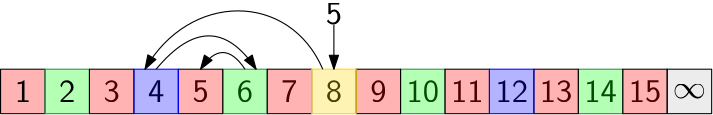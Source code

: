 <?xml version="1.0"?>
<!DOCTYPE ipe SYSTEM "ipe.dtd">
<ipe version="70218" creator="Ipe 7.2.30">
<info created="D:20251003003517" modified="D:20251003031854"/>
<ipestyle name="basic">
<symbol name="arrow/arc(spx)">
<path stroke="sym-stroke" fill="sym-stroke" pen="sym-pen">
0 0 m
-1 0.333 l
-1 -0.333 l
h
</path>
</symbol>
<symbol name="arrow/farc(spx)">
<path stroke="sym-stroke" fill="white" pen="sym-pen">
0 0 m
-1 0.333 l
-1 -0.333 l
h
</path>
</symbol>
<symbol name="arrow/ptarc(spx)">
<path stroke="sym-stroke" fill="sym-stroke" pen="sym-pen">
0 0 m
-1 0.333 l
-0.8 0 l
-1 -0.333 l
h
</path>
</symbol>
<symbol name="arrow/fptarc(spx)">
<path stroke="sym-stroke" fill="white" pen="sym-pen">
0 0 m
-1 0.333 l
-0.8 0 l
-1 -0.333 l
h
</path>
</symbol>
<symbol name="mark/circle(sx)" transformations="translations">
<path fill="sym-stroke">
0.6 0 0 0.6 0 0 e
0.4 0 0 0.4 0 0 e
</path>
</symbol>
<symbol name="mark/disk(sx)" transformations="translations">
<path fill="sym-stroke">
0.6 0 0 0.6 0 0 e
</path>
</symbol>
<symbol name="mark/fdisk(sfx)" transformations="translations">
<group>
<path fill="sym-fill">
0.5 0 0 0.5 0 0 e
</path>
<path fill="sym-stroke" fillrule="eofill">
0.6 0 0 0.6 0 0 e
0.4 0 0 0.4 0 0 e
</path>
</group>
</symbol>
<symbol name="mark/box(sx)" transformations="translations">
<path fill="sym-stroke" fillrule="eofill">
-0.6 -0.6 m
0.6 -0.6 l
0.6 0.6 l
-0.6 0.6 l
h
-0.4 -0.4 m
0.4 -0.4 l
0.4 0.4 l
-0.4 0.4 l
h
</path>
</symbol>
<symbol name="mark/square(sx)" transformations="translations">
<path fill="sym-stroke">
-0.6 -0.6 m
0.6 -0.6 l
0.6 0.6 l
-0.6 0.6 l
h
</path>
</symbol>
<symbol name="mark/fsquare(sfx)" transformations="translations">
<group>
<path fill="sym-fill">
-0.5 -0.5 m
0.5 -0.5 l
0.5 0.5 l
-0.5 0.5 l
h
</path>
<path fill="sym-stroke" fillrule="eofill">
-0.6 -0.6 m
0.6 -0.6 l
0.6 0.6 l
-0.6 0.6 l
h
-0.4 -0.4 m
0.4 -0.4 l
0.4 0.4 l
-0.4 0.4 l
h
</path>
</group>
</symbol>
<symbol name="mark/cross(sx)" transformations="translations">
<group>
<path fill="sym-stroke">
-0.43 -0.57 m
0.57 0.43 l
0.43 0.57 l
-0.57 -0.43 l
h
</path>
<path fill="sym-stroke">
-0.43 0.57 m
0.57 -0.43 l
0.43 -0.57 l
-0.57 0.43 l
h
</path>
</group>
</symbol>
<symbol name="arrow/fnormal(spx)">
<path stroke="sym-stroke" fill="white" pen="sym-pen">
0 0 m
-1 0.333 l
-1 -0.333 l
h
</path>
</symbol>
<symbol name="arrow/pointed(spx)">
<path stroke="sym-stroke" fill="sym-stroke" pen="sym-pen">
0 0 m
-1 0.333 l
-0.8 0 l
-1 -0.333 l
h
</path>
</symbol>
<symbol name="arrow/fpointed(spx)">
<path stroke="sym-stroke" fill="white" pen="sym-pen">
0 0 m
-1 0.333 l
-0.8 0 l
-1 -0.333 l
h
</path>
</symbol>
<symbol name="arrow/linear(spx)">
<path stroke="sym-stroke" pen="sym-pen">
-1 0.333 m
0 0 l
-1 -0.333 l
</path>
</symbol>
<symbol name="arrow/fdouble(spx)">
<path stroke="sym-stroke" fill="white" pen="sym-pen">
0 0 m
-1 0.333 l
-1 -0.333 l
h
-1 0 m
-2 0.333 l
-2 -0.333 l
h
</path>
</symbol>
<symbol name="arrow/double(spx)">
<path stroke="sym-stroke" fill="sym-stroke" pen="sym-pen">
0 0 m
-1 0.333 l
-1 -0.333 l
h
-1 0 m
-2 0.333 l
-2 -0.333 l
h
</path>
</symbol>
<symbol name="arrow/mid-normal(spx)">
<path stroke="sym-stroke" fill="sym-stroke" pen="sym-pen">
0.5 0 m
-0.5 0.333 l
-0.5 -0.333 l
h
</path>
</symbol>
<symbol name="arrow/mid-fnormal(spx)">
<path stroke="sym-stroke" fill="white" pen="sym-pen">
0.5 0 m
-0.5 0.333 l
-0.5 -0.333 l
h
</path>
</symbol>
<symbol name="arrow/mid-pointed(spx)">
<path stroke="sym-stroke" fill="sym-stroke" pen="sym-pen">
0.5 0 m
-0.5 0.333 l
-0.3 0 l
-0.5 -0.333 l
h
</path>
</symbol>
<symbol name="arrow/mid-fpointed(spx)">
<path stroke="sym-stroke" fill="white" pen="sym-pen">
0.5 0 m
-0.5 0.333 l
-0.3 0 l
-0.5 -0.333 l
h
</path>
</symbol>
<symbol name="arrow/mid-double(spx)">
<path stroke="sym-stroke" fill="sym-stroke" pen="sym-pen">
1 0 m
0 0.333 l
0 -0.333 l
h
0 0 m
-1 0.333 l
-1 -0.333 l
h
</path>
</symbol>
<symbol name="arrow/mid-fdouble(spx)">
<path stroke="sym-stroke" fill="white" pen="sym-pen">
1 0 m
0 0.333 l
0 -0.333 l
h
0 0 m
-1 0.333 l
-1 -0.333 l
h
</path>
</symbol>
<anglesize name="22.5 deg" value="22.5"/>
<anglesize name="30 deg" value="30"/>
<anglesize name="45 deg" value="45"/>
<anglesize name="60 deg" value="60"/>
<anglesize name="90 deg" value="90"/>
<arrowsize name="large" value="10"/>
<arrowsize name="small" value="5"/>
<arrowsize name="tiny" value="3"/>
<color name="blue" value="0 0 1"/>
<color name="brown" value="0.647 0.165 0.165"/>
<color name="darkblue" value="0 0 0.545"/>
<color name="darkcyan" value="0 0.545 0.545"/>
<color name="darkgray" value="0.663"/>
<color name="darkgreen" value="0 0.392 0"/>
<color name="darkmagenta" value="0.545 0 0.545"/>
<color name="darkorange" value="1 0.549 0"/>
<color name="darkred" value="0.545 0 0"/>
<color name="gold" value="1 0.843 0"/>
<color name="gray" value="0.745"/>
<color name="green" value="0 1 0"/>
<color name="lightblue" value="0.678 0.847 0.902"/>
<color name="lightcyan" value="0.878 1 1"/>
<color name="lightgray" value="0.827"/>
<color name="lightgreen" value="0.565 0.933 0.565"/>
<color name="lightyellow" value="1 1 0.878"/>
<color name="navy" value="0 0 0.502"/>
<color name="orange" value="1 0.647 0"/>
<color name="pink" value="1 0.753 0.796"/>
<color name="purple" value="0.627 0.125 0.941"/>
<color name="red" value="1 0 0"/>
<color name="seagreen" value="0.18 0.545 0.341"/>
<color name="turquoise" value="0.251 0.878 0.816"/>
<color name="violet" value="0.933 0.51 0.933"/>
<color name="yellow" value="1 1 0"/>
<dashstyle name="dash dot dotted" value="[4 2 1 2 1 2] 0"/>
<dashstyle name="dash dotted" value="[4 2 1 2] 0"/>
<dashstyle name="dashed" value="[4] 0"/>
<dashstyle name="dotted" value="[1 3] 0"/>
<gridsize name="10 pts (~3.5 mm)" value="10"/>
<gridsize name="14 pts (~5 mm)" value="14"/>
<gridsize name="16 pts (~6 mm)" value="16"/>
<gridsize name="20 pts (~7 mm)" value="20"/>
<gridsize name="28 pts (~10 mm)" value="28"/>
<gridsize name="32 pts (~12 mm)" value="32"/>
<gridsize name="4 pts" value="4"/>
<gridsize name="56 pts (~20 mm)" value="56"/>
<gridsize name="8 pts (~3 mm)" value="8"/>
<opacity name="10%" value="0.1"/>
<opacity name="30%" value="0.3"/>
<opacity name="50%" value="0.5"/>
<opacity name="75%" value="0.75"/>
<pen name="fat" value="1.2"/>
<pen name="heavier" value="0.8"/>
<pen name="ultrafat" value="2"/>
<symbolsize name="large" value="5"/>
<symbolsize name="small" value="2"/>
<symbolsize name="tiny" value="1.1"/>
<textsize name="Huge" value="\Huge"/>
<textsize name="LARGE" value="\LARGE"/>
<textsize name="Large" value="\Large"/>
<textsize name="footnote" value="\footnotesize"/>
<textsize name="huge" value="\huge"/>
<textsize name="large" value="\large"/>
<textsize name="script" value="\scriptsize"/>
<textsize name="small" value="\small"/>
<textsize name="tiny" value="\tiny"/>
<textstyle name="center" begin="\begin{center}" end="\end{center}"/>
<textstyle name="item" begin="\begin{itemize}\item{}" end="\end{itemize}"/>
<textstyle name="itemize" begin="\begin{itemize}" end="\end{itemize}"/>
<tiling name="falling" angle="-60" step="4" width="1"/>
<tiling name="rising" angle="30" step="4" width="1"/>
</ipestyle>
<page>
<layer name="alpha"/>
<layer name="beta"/>
<view layers="alpha beta" active="beta" name="binary-search"/>
<path layer="alpha" matrix="0.0625 0 0 1 120 0" stroke="black" fill="red" opacity="30%" stroke-opacity="opaque">
128 704 m
128 688 l
384 688 l
384 704 l
h
</path>
<text transformations="translations" pos="136 696" stroke="black" type="label" width="5.853" height="7.832" depth="0" halign="center" valign="center" size="12">\textsf{1}</text>
<text matrix="1 0 0 1 32 0" transformations="translations" pos="136 696" stroke="black" type="label" width="5.853" height="7.832" depth="0" halign="center" valign="center" size="12">\textsf{3}</text>
<text matrix="1 0 0 1 48 0" transformations="translations" pos="136 696" stroke="black" type="label" width="5.853" height="7.832" depth="0" halign="center" valign="center" size="12">\textsf 4</text>
<text matrix="1 0 0 1 64 0" transformations="translations" pos="136 696" stroke="black" type="label" width="5.853" height="7.832" depth="0" halign="center" valign="center" size="12">\textsf5</text>
<text matrix="1 0 0 1 80 0" transformations="translations" pos="136 696" stroke="black" type="label" width="5.853" height="7.832" depth="0" halign="center" valign="center" size="12">\textsf6</text>
<text matrix="1 0 0 1 96 0" transformations="translations" pos="136 696" stroke="black" type="label" width="5.853" height="7.832" depth="0" halign="center" valign="center" size="12">\textsf7</text>
<text matrix="1 0 0 1 112 0" transformations="translations" pos="136 696" stroke="black" type="label" width="5.853" height="7.832" depth="0" halign="center" valign="center" size="12">\textsf8</text>
<text matrix="1 0 0 1 128 0" transformations="translations" pos="136 696" stroke="black" type="label" width="5.853" height="7.832" depth="0" halign="center" valign="center" size="12">\textsf9</text>
<text matrix="1 0 0 1 144 0" transformations="translations" pos="136 696" stroke="black" type="label" width="11.706" height="7.832" depth="0" halign="center" valign="center" size="12">\textsf{10}</text>
<text matrix="1 0 0 1 160 0" transformations="translations" pos="136 696" stroke="black" type="label" width="11.706" height="7.832" depth="0" halign="center" valign="center" size="12">\textsf{11}</text>
<text matrix="1 0 0 1 176 0" transformations="translations" pos="136 696" stroke="black" type="label" width="11.706" height="7.832" depth="0" halign="center" valign="center" size="12">\textsf{12}</text>
<text matrix="1 0 0 1 192 0" transformations="translations" pos="136 696" stroke="black" type="label" width="11.706" height="7.832" depth="0" halign="center" valign="center" size="12">\textsf{13}</text>
<text matrix="1 0 0 1 208 0" transformations="translations" pos="136 696" stroke="black" type="label" width="11.706" height="7.832" depth="0" halign="center" valign="center" size="12">\textsf{14}</text>
<text matrix="1 0 0 1 224 0" transformations="translations" pos="136 696" stroke="black" type="label" width="11.706" height="7.832" depth="0" halign="center" valign="center" size="12">\textsf{15}</text>
<path stroke="seagreen" fill="green" opacity="30%" stroke-opacity="opaque">
144 704 m
144 688 l
160 688 l
160 704 l
h
</path>
<path matrix="1 0 0 1 64 0" stroke="seagreen" fill="green" opacity="30%" stroke-opacity="opaque">
144 704 m
144 688 l
160 688 l
160 704 l
h
</path>
<path matrix="1 0 0 1 128 0" stroke="seagreen" fill="green" opacity="30%" stroke-opacity="opaque">
144 704 m
144 688 l
160 688 l
160 704 l
h
</path>
<path matrix="1 0 0 1 192 0" stroke="seagreen" fill="green" opacity="30%" stroke-opacity="opaque">
144 704 m
144 688 l
160 688 l
160 704 l
h
</path>
<text matrix="1 0 0 1 16 0" transformations="translations" pos="136 696" stroke="black" type="label" width="5.853" height="7.832" depth="0" halign="center" valign="center" size="12">\textsf{2}</text>
<path matrix="0.0625 0 0 1 152 0" stroke="black" fill="red" opacity="30%" stroke-opacity="opaque">
128 704 m
128 688 l
384 688 l
384 704 l
h
</path>
<path matrix="0.0625 0 0 1 184 0" stroke="black" fill="red" opacity="30%" stroke-opacity="opaque">
128 704 m
128 688 l
384 688 l
384 704 l
h
</path>
<path matrix="0.0625 0 0 1 216 0" stroke="black" fill="red" opacity="30%" stroke-opacity="opaque">
128 704 m
128 688 l
384 688 l
384 704 l
h
</path>
<path matrix="0.0625 0 0 1 248 0" stroke="black" fill="red" opacity="30%" stroke-opacity="opaque">
128 704 m
128 688 l
384 688 l
384 704 l
h
</path>
<path matrix="0.0625 0 0 1 280 0" stroke="black" fill="red" opacity="30%" stroke-opacity="opaque">
128 704 m
128 688 l
384 688 l
384 704 l
h
</path>
<path matrix="0.0625 0 0 1 312 0" stroke="black" fill="red" opacity="30%" stroke-opacity="opaque">
128 704 m
128 688 l
384 688 l
384 704 l
h
</path>
<path matrix="0.0625 0 0 1 344 0" stroke="black" fill="red" opacity="30%" stroke-opacity="opaque">
128 704 m
128 688 l
384 688 l
384 704 l
h
</path>
<path matrix="0.0625 0 0 1 360 0" stroke="black" fill="gray" opacity="30%" stroke-opacity="opaque">
128 704 m
128 688 l
384 688 l
384 704 l
h
</path>
<path matrix="0.0625 0 0 1 168 0" stroke="blue" fill="blue" opacity="30%" stroke-opacity="opaque">
128 704 m
128 688 l
384 688 l
384 704 l
h
</path>
<text matrix="1 0 0 1 240 0" transformations="translations" pos="136 696" stroke="black" type="label" width="11.955" height="5.147" depth="0" halign="center" valign="center" size="12">$\infty$</text>
<path matrix="0.0625 0 0 1 296 0" stroke="blue" fill="blue" opacity="30%" stroke-opacity="opaque">
128 704 m
128 688 l
384 688 l
384 704 l
h
</path>
<path matrix="0.0625 0 0 1 232 0" stroke="gold" fill="gold" opacity="30%" stroke-opacity="opaque">
128 704 m
128 688 l
384 688 l
384 704 l
h
</path>
<path layer="beta" stroke="black" arrow="normal/small" opacity="30%" stroke-opacity="opaque">
248 720 m
248 704 l
</path>
<path stroke="black" arrow="normal/small" opacity="30%" stroke-opacity="opaque">
244 704 m
232 732
196 732
180 704 c
</path>
<path stroke="black" arrow="normal/small" opacity="30%" stroke-opacity="opaque">
184 704 m
204 728
220 704 c
</path>
<path stroke="black" arrow="normal/small" opacity="30%" stroke-opacity="opaque">
216 704 m
208 716
200 704 c
</path>
<text matrix="1 0 0 1 112 28" transformations="translations" pos="136 696" stroke="black" type="label" width="5.853" height="7.832" depth="0" halign="center" valign="center" size="12">\textsf5</text>
</page>
<page>
<layer name="alpha"/>
<layer name="beta"/>
<view layers="alpha beta" active="beta" name="bs-eytzinger"/>
<path layer="beta" matrix="0.015625 0 0 1 190 0" stroke="darkgray" fill="lightgray" pen="1" opacity="30%" stroke-opacity="opaque">
128 704 m
128 688 l
384 688 l
384 704 l
h
</path>
<path matrix="0.015625 0 0 1 194 0" stroke="darkgray" fill="lightgray" pen="1" opacity="30%" stroke-opacity="opaque">
128 704 m
128 688 l
384 688 l
384 704 l
h
</path>
<path matrix="0.25 0 0 1 160 -52" stroke="darkgray" fill="lightgray" opacity="30%" stroke-opacity="opaque">
128 704 m
128 688 l
384 688 l
384 704 l
h
</path>
<path matrix="0.046875 0 0 1 138 0" stroke="darkgray" fill="lightgray" opacity="30%" stroke-opacity="opaque">
128 704 m
128 688 l
384 688 l
384 704 l
h
</path>
<path matrix="0.046875 0 0 1 154 0" stroke="darkgray" fill="lightgray" opacity="30%" stroke-opacity="opaque">
128 704 m
128 688 l
384 688 l
384 704 l
h
</path>
<path matrix="0.046875 0 0 1 170 0" stroke="darkgray" fill="lightgray" opacity="30%" stroke-opacity="opaque">
128 704 m
128 688 l
384 688 l
384 704 l
h
</path>
<path matrix="0.046875 0 0 1 186 0" stroke="darkgray" fill="lightgray" opacity="30%" stroke-opacity="opaque">
128 704 m
128 688 l
384 688 l
384 704 l
h
</path>
<path matrix="0.046875 0 0 1 202 0" stroke="darkgray" fill="lightgray" opacity="30%" stroke-opacity="opaque">
128 704 m
128 688 l
384 688 l
384 704 l
h
</path>
<path matrix="0.046875 0 0 1 218 0" stroke="darkgray" fill="lightgray" opacity="30%" stroke-opacity="opaque">
128 704 m
128 688 l
384 688 l
384 704 l
h
</path>
<path matrix="0.046875 0 0 1 234 0" stroke="darkgray" fill="lightgray" opacity="30%" stroke-opacity="opaque">
128 704 m
128 688 l
384 688 l
384 704 l
h
</path>
<path matrix="0.046875 0 0 1 250 0" stroke="darkgray" fill="lightgray" opacity="30%" stroke-opacity="opaque">
128 704 m
128 688 l
384 688 l
384 704 l
h
</path>
<path matrix="0.046875 0 0 1 266 0" stroke="darkgray" fill="lightgray" opacity="30%" stroke-opacity="opaque">
128 704 m
128 688 l
384 688 l
384 704 l
h
</path>
<path matrix="0.046875 0 0 1 282 0" stroke="darkgray" fill="lightgray" opacity="30%" stroke-opacity="opaque">
128 704 m
128 688 l
384 688 l
384 704 l
h
</path>
<path matrix="0.046875 0 0 1 298 0" stroke="darkgray" fill="lightgray" opacity="30%" stroke-opacity="opaque">
128 704 m
128 688 l
384 688 l
384 704 l
h
</path>
<path matrix="0.046875 0 0 1 314 0" stroke="darkgray" fill="lightgray" opacity="30%" stroke-opacity="opaque">
128 704 m
128 688 l
384 688 l
384 704 l
h
</path>
<path matrix="0.046875 0 0 1 330 0" stroke="darkgray" fill="lightgray" opacity="30%" stroke-opacity="opaque">
128 704 m
128 688 l
384 688 l
384 704 l
h
</path>
<path matrix="0.046875 0 0 1 346 0" stroke="darkgray" fill="lightgray" opacity="30%" stroke-opacity="opaque">
128 704 m
128 688 l
384 688 l
384 704 l
h
</path>
<path matrix="0.046875 0 0 1 362 0" stroke="darkgray" fill="lightgray" opacity="30%" stroke-opacity="opaque">
128 704 m
128 688 l
384 688 l
384 704 l
h
</path>
<path matrix="0.046875 0 0 1 122 0" stroke="darkgray" fill="lightgray" opacity="30%" stroke-opacity="opaque">
128 704 m
128 688 l
384 688 l
384 704 l
h
</path>
<path matrix="0.046875 0 0 1 138 0" stroke="darkgray" fill="lightgray" opacity="30%" stroke-opacity="opaque">
128 704 m
128 688 l
384 688 l
384 704 l
h
</path>
<path layer="alpha" matrix="0.015625 0 0 1 138 0" stroke="black" fill="red" opacity="30%" stroke-opacity="opaque">
128 704 m
128 688 l
384 688 l
384 704 l
h
</path>
<path matrix="0.25 0 0 1 120 0" stroke="seagreen" fill="green" opacity="30%" stroke-opacity="opaque">
144 704 m
144 688 l
160 688 l
160 704 l
h
</path>
<path matrix="0.25 0 0 1 184 0" stroke="seagreen" fill="green" pen="1" opacity="30%" stroke-opacity="opaque">
144 704 m
144 688 l
160 688 l
160 704 l
h
</path>
<path matrix="0.25 0 0 1 248 0" stroke="seagreen" fill="green" opacity="30%" stroke-opacity="opaque">
144 704 m
144 688 l
160 688 l
160 704 l
h
</path>
<path matrix="0.25 0 0 1 312 0" stroke="seagreen" fill="green" opacity="30%" stroke-opacity="opaque">
144 704 m
144 688 l
160 688 l
160 704 l
h
</path>
<path matrix="0.015625 0 0 1 186 0" stroke="blue" fill="blue" pen="1" opacity="30%" stroke-opacity="opaque">
128 704 m
128 688 l
384 688 l
384 704 l
h
</path>
<path matrix="0.015625 0 0 1 314 0" stroke="blue" fill="blue" opacity="30%" stroke-opacity="opaque">
128 704 m
128 688 l
384 688 l
384 704 l
h
</path>
<path matrix="0.015625 0 0 1 250 0" stroke="gold" fill="gold" pen="1" opacity="30%" stroke-opacity="opaque">
128 704 m
128 688 l
384 688 l
384 704 l
h
</path>
<path matrix="1 0 0 1 8 0" stroke="black" arrow="normal/small" opacity="30%" stroke-opacity="opaque">
248 720 m
248 704 l
</path>
<path stroke="black" arrow="normal/small" opacity="30%" stroke-opacity="opaque">
252 704 m
232 724
200 728
188 704 c
</path>
<path stroke="black" arrow="normal/small" opacity="30%" stroke-opacity="opaque">
192 704 m
212 728
224 704 c
</path>
<path stroke="black" arrow="normal/small" opacity="30%" stroke-opacity="opaque">
220 704 m
216 712
208 704 c
</path>
<path matrix="0.015625 0 0 1 170 0" stroke="black" fill="red" opacity="30%" stroke-opacity="opaque">
128 704 m
128 688 l
384 688 l
384 704 l
h
</path>
<path matrix="0.015625 0 0 1 202 0" stroke="black" fill="red" pen="1" opacity="30%" stroke-opacity="opaque">
128 704 m
128 688 l
384 688 l
384 704 l
h
</path>
<path matrix="0.015625 0 0 1 234 0" stroke="black" fill="red" opacity="30%" stroke-opacity="opaque">
128 704 m
128 688 l
384 688 l
384 704 l
h
</path>
<path matrix="0.015625 0 0 1 266 0" stroke="black" fill="red" opacity="30%" stroke-opacity="opaque">
128 704 m
128 688 l
384 688 l
384 704 l
h
</path>
<path matrix="0.015625 0 0 1 298 0" stroke="black" fill="red" opacity="30%" stroke-opacity="opaque">
128 704 m
128 688 l
384 688 l
384 704 l
h
</path>
<path matrix="0.015625 0 0 1 330 0" stroke="black" fill="red" opacity="30%" stroke-opacity="opaque">
128 704 m
128 688 l
384 688 l
384 704 l
h
</path>
<path matrix="0.015625 0 0 1 362 0" stroke="black" fill="red" opacity="30%" stroke-opacity="opaque">
128 704 m
128 688 l
384 688 l
384 704 l
h
</path>
<path stroke="black" arrow="normal/tiny" opacity="30%" stroke-opacity="opaque">
204 704 m
204 712
200 704 c
</path>
<path matrix="1 0 0 1 0.0109927 0" stroke="gold" fill="gold" pen="1" opacity="30%" stroke-opacity="opaque">
240 684 m
256 684 l
</path>
<path matrix="1 0 0 1 64.011 0" stroke="blue" fill="blue" pen="1" opacity="30%" stroke-opacity="opaque">
240 684 m
256 684 l
</path>
<path matrix="1 0 0 1 -63.989 0" stroke="blue" fill="blue" pen="1" opacity="30%" stroke-opacity="opaque">
240 684 m
256 684 l
</path>
<path matrix="1 0 0 1 -31.989 0" stroke="seagreen" fill="green" pen="1" opacity="30%" stroke-opacity="opaque">
240 684 m
256 684 l
</path>
<path matrix="1 0 0 1 32.011 0" stroke="seagreen" fill="green" pen="1" opacity="30%" stroke-opacity="opaque">
240 684 m
256 684 l
</path>
<path matrix="1 0 0 1 -95.989 0" stroke="seagreen" fill="green" pen="1" opacity="30%" stroke-opacity="opaque">
240 684 m
256 684 l
</path>
<path matrix="1 0 0 1 96.011 0" stroke="seagreen" fill="green" pen="1" opacity="30%" stroke-opacity="opaque">
240 684 m
256 684 l
</path>
<path layer="beta" matrix="0.015625 0 0 1 134 -52" stroke="blue" fill="blue" pen="1" opacity="30%" stroke-opacity="opaque">
128 704 m
128 688 l
384 688 l
384 704 l
h
</path>
<path matrix="0.015625 0 0 1 138 -52" stroke="blue" fill="blue" opacity="30%" stroke-opacity="opaque">
128 704 m
128 688 l
384 688 l
384 704 l
h
</path>
<path matrix="0.25 0 0 1 108 -52" stroke="seagreen" fill="green" opacity="30%" stroke-opacity="opaque">
144 704 m
144 688 l
160 688 l
160 704 l
h
</path>
<path matrix="0.25 0 0 1 112 -52" stroke="seagreen" fill="green" pen="1" opacity="30%" stroke-opacity="opaque">
144 704 m
144 688 l
160 688 l
160 704 l
h
</path>
<path matrix="0.25 0 0 1 116 -52" stroke="seagreen" fill="green" opacity="30%" stroke-opacity="opaque">
144 704 m
144 688 l
160 688 l
160 704 l
h
</path>
<path matrix="0.25 0 0 1 120 -52" stroke="seagreen" fill="green" opacity="30%" stroke-opacity="opaque">
144 704 m
144 688 l
160 688 l
160 704 l
h
</path>
<path matrix="0.015625 0 0 1 158 -52" stroke="black" fill="red" opacity="30%" stroke-opacity="opaque">
128 704 m
128 688 l
384 688 l
384 704 l
h
</path>
<path matrix="0.015625 0 0 1 166 -52" stroke="black" fill="red" pen="1" opacity="30%" stroke-opacity="opaque">
128 704 m
128 688 l
384 688 l
384 704 l
h
</path>
<path matrix="0.015625 0 0 1 162 -52" stroke="black" fill="red" opacity="30%" stroke-opacity="opaque">
128 704 m
128 688 l
384 688 l
384 704 l
h
</path>
<path matrix="0.015625 0 0 1 170 -52" stroke="black" fill="red" opacity="30%" stroke-opacity="opaque">
128 704 m
128 688 l
384 688 l
384 704 l
h
</path>
<path matrix="0.015625 0 0 1 174 -52" stroke="black" fill="red" opacity="30%" stroke-opacity="opaque">
128 704 m
128 688 l
384 688 l
384 704 l
h
</path>
<path matrix="0.015625 0 0 1 182 -52" stroke="black" fill="red" opacity="30%" stroke-opacity="opaque">
128 704 m
128 688 l
384 688 l
384 704 l
h
</path>
<path matrix="0.015625 0 0 1 178 -52" stroke="black" fill="red" opacity="30%" stroke-opacity="opaque">
128 704 m
128 688 l
384 688 l
384 704 l
h
</path>
<path matrix="0.015625 0 0 1 186 -52" stroke="black" fill="red" opacity="30%" stroke-opacity="opaque">
128 704 m
128 688 l
384 688 l
384 704 l
h
</path>
<path matrix="1 0 0 1 -112 -28" stroke="gold" fill="gold" pen="1" opacity="30%" stroke-opacity="opaque">
240 684 m
256 684 l
</path>
<path matrix="1 0 0 1 -63.989 0" stroke="blue" fill="blue" pen="1" opacity="30%" stroke-opacity="opaque">
240 684 m
256 684 l
</path>
<path matrix="1 0 0 1 -96 -28" stroke="seagreen" fill="green" pen="1" opacity="30%" stroke-opacity="opaque">
240 684 m
256 684 l
</path>
<path matrix="1 0 0 1 -80 -28" stroke="darkred" fill="gold" pen="1" opacity="30%" stroke-opacity="opaque">
240 684 m
256 684 l
</path>
<path matrix="1 0 0 1 -64 -28" stroke="darkred" fill="gold" pen="1" opacity="30%" stroke-opacity="opaque">
240 684 m
256 684 l
</path>
<path matrix="1 0 0 1 0 -20" stroke="black" arrow="normal/small" opacity="30%" stroke-opacity="opaque">
132 640 m
132 656 l
</path>
<path matrix="1 0 0 1 0 -20" stroke="black" arrow="normal/tiny" opacity="30%" stroke-opacity="opaque">
133.777 655.835 m
136 648
137.482 655.9 c
</path>
<path matrix="1 0 0 1 0 -20" stroke="black" arrow="normal/tiny" opacity="30%" stroke-opacity="opaque">
138.633 655.702 m
144 648
149.177 656.092 c
</path>
<path matrix="1 0 0 1 0 -20" stroke="black" arrow="normal/tiny" opacity="30%" stroke-opacity="opaque">
150.772 655.989 m
159.949 647.983
169.28 655.752 c
</path>
<text matrix="1 0 0 1 -4 4" transformations="translations" pos="132 716" stroke="black" type="label" width="26.598" height="5.535" depth="0" valign="baseline" size="8">\textsf{Classic}
</text>
<text matrix="1 0 0 1 -4 -52" transformations="translations" pos="132 716" stroke="black" type="label" width="77.82" height="5.98" depth="1.99" valign="baseline" size="8">\textsf{Eytzinger/heap layout}</text>
<path matrix="0.0156977 0 0 1 377.991 0" stroke="darkgray" fill="white">
128 704 m
128 688 l
384 688 l
384 704 l
h
</path>
<path matrix="0.0156977 0 0 1 125.991 -52" stroke="darkgray" fill="white">
128 704 m
128 688 l
384 688 l
384 704 l
h
</path>
<path matrix="0.015625 0 0 1 130 -52" stroke="gold" fill="gold" pen="1" opacity="30%" stroke-opacity="opaque">
128 704 m
128 688 l
384 688 l
384 704 l
h
</path>
<path matrix="0.015625 0 0 1 206 -52" stroke="darkgray" fill="lightgray" pen="1" opacity="30%" stroke-opacity="opaque">
128 704 m
128 688 l
384 688 l
384 704 l
h
</path>
<path matrix="0.015625 0 0 1 286 -52" stroke="darkgray" fill="lightgray" pen="1" opacity="30%" stroke-opacity="opaque">
128 704 m
128 688 l
384 688 l
384 704 l
h
</path>
<path matrix="0.5 0 0 1 192 -52" stroke="darkgray" fill="lightgray" opacity="30%" stroke-opacity="opaque">
128 704 m
128 688 l
384 688 l
384 704 l
h
</path>
<path stroke="black" arrow="normal/tiny" opacity="30%" stroke-opacity="opaque">
210.343 636.1 m
227.988 627.81
288 636 c
</path>
<path matrix="1 0 0 1 0 -20" stroke="black" arrow="normal/tiny" opacity="30%" stroke-opacity="opaque">
170.343 656.1 m
187.988 647.81
209.973 655.96 c
</path>
<path matrix="1 0 0 1 -4 0" stroke="black" arrow="normal/tiny" opacity="30%" stroke-opacity="opaque">
204 704 m
204 712
200 704 c
</path>
</page>
</ipe>
